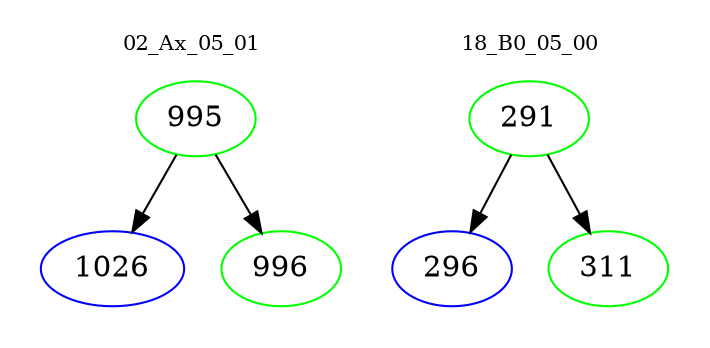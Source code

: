 digraph{
subgraph cluster_0 {
color = white
label = "02_Ax_05_01";
fontsize=10;
T0_995 [label="995", color="green"]
T0_995 -> T0_1026 [color="black"]
T0_1026 [label="1026", color="blue"]
T0_995 -> T0_996 [color="black"]
T0_996 [label="996", color="green"]
}
subgraph cluster_1 {
color = white
label = "18_B0_05_00";
fontsize=10;
T1_291 [label="291", color="green"]
T1_291 -> T1_296 [color="black"]
T1_296 [label="296", color="blue"]
T1_291 -> T1_311 [color="black"]
T1_311 [label="311", color="green"]
}
}
